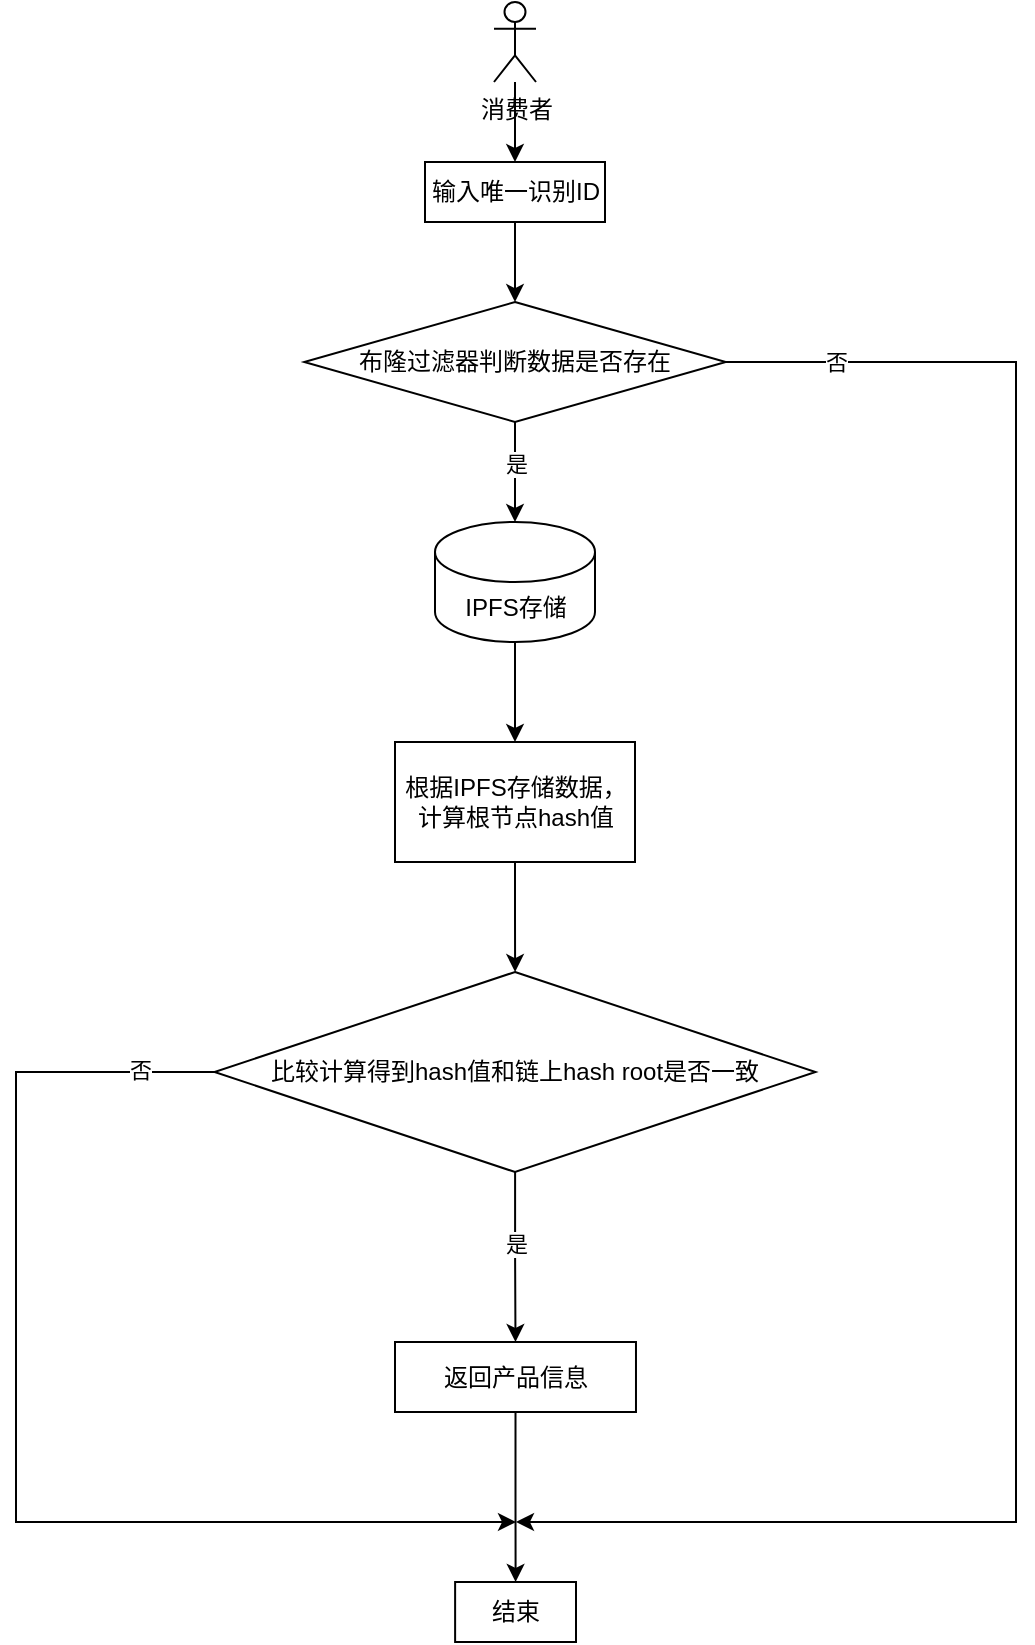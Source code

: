 <mxfile version="20.5.3" type="github">
  <diagram id="YrF1yadFffCnvAzdEpGG" name="第 1 页">
    <mxGraphModel dx="677" dy="363" grid="1" gridSize="10" guides="1" tooltips="1" connect="1" arrows="1" fold="1" page="1" pageScale="1" pageWidth="827" pageHeight="1169" math="0" shadow="0">
      <root>
        <mxCell id="0" />
        <mxCell id="1" parent="0" />
        <mxCell id="g5QWwEkMQRVYqyimhLmS-8" style="edgeStyle=orthogonalEdgeStyle;rounded=0;orthogonalLoop=1;jettySize=auto;html=1;entryX=0.5;entryY=0;entryDx=0;entryDy=0;" edge="1" parent="1" source="g5QWwEkMQRVYqyimhLmS-1" target="g5QWwEkMQRVYqyimhLmS-6">
          <mxGeometry relative="1" as="geometry" />
        </mxCell>
        <mxCell id="g5QWwEkMQRVYqyimhLmS-1" value="消费者" style="shape=umlActor;verticalLabelPosition=bottom;verticalAlign=top;html=1;outlineConnect=0;" vertex="1" parent="1">
          <mxGeometry x="399" y="50" width="21" height="40" as="geometry" />
        </mxCell>
        <mxCell id="g5QWwEkMQRVYqyimhLmS-10" style="edgeStyle=orthogonalEdgeStyle;rounded=0;orthogonalLoop=1;jettySize=auto;html=1;exitX=0.5;exitY=1;exitDx=0;exitDy=0;" edge="1" parent="1" source="g5QWwEkMQRVYqyimhLmS-6" target="g5QWwEkMQRVYqyimhLmS-9">
          <mxGeometry relative="1" as="geometry" />
        </mxCell>
        <mxCell id="g5QWwEkMQRVYqyimhLmS-6" value="输入唯一识别ID" style="rounded=0;whiteSpace=wrap;html=1;" vertex="1" parent="1">
          <mxGeometry x="364.5" y="130" width="90" height="30" as="geometry" />
        </mxCell>
        <mxCell id="g5QWwEkMQRVYqyimhLmS-15" style="edgeStyle=orthogonalEdgeStyle;rounded=0;orthogonalLoop=1;jettySize=auto;html=1;exitX=0.5;exitY=1;exitDx=0;exitDy=0;entryX=0.5;entryY=0;entryDx=0;entryDy=0;entryPerimeter=0;" edge="1" parent="1" source="g5QWwEkMQRVYqyimhLmS-9" target="g5QWwEkMQRVYqyimhLmS-14">
          <mxGeometry relative="1" as="geometry">
            <Array as="points">
              <mxPoint x="410" y="280" />
              <mxPoint x="410" y="280" />
            </Array>
          </mxGeometry>
        </mxCell>
        <mxCell id="g5QWwEkMQRVYqyimhLmS-38" value="是" style="edgeLabel;html=1;align=center;verticalAlign=middle;resizable=0;points=[];" vertex="1" connectable="0" parent="g5QWwEkMQRVYqyimhLmS-15">
          <mxGeometry x="0.339" y="1" relative="1" as="geometry">
            <mxPoint x="-1" y="-13" as="offset" />
          </mxGeometry>
        </mxCell>
        <mxCell id="g5QWwEkMQRVYqyimhLmS-9" value="布隆过滤器判断数据是否存在" style="rhombus;whiteSpace=wrap;html=1;" vertex="1" parent="1">
          <mxGeometry x="304.13" y="200" width="210.75" height="60" as="geometry" />
        </mxCell>
        <mxCell id="g5QWwEkMQRVYqyimhLmS-24" value="" style="edgeStyle=orthogonalEdgeStyle;rounded=0;orthogonalLoop=1;jettySize=auto;html=1;" edge="1" parent="1" source="g5QWwEkMQRVYqyimhLmS-14" target="g5QWwEkMQRVYqyimhLmS-23">
          <mxGeometry relative="1" as="geometry" />
        </mxCell>
        <mxCell id="g5QWwEkMQRVYqyimhLmS-14" value="IPFS存储" style="shape=cylinder3;whiteSpace=wrap;html=1;boundedLbl=1;backgroundOutline=1;size=15;" vertex="1" parent="1">
          <mxGeometry x="369.5" y="310" width="80" height="60" as="geometry" />
        </mxCell>
        <mxCell id="g5QWwEkMQRVYqyimhLmS-26" value="" style="edgeStyle=orthogonalEdgeStyle;rounded=0;orthogonalLoop=1;jettySize=auto;html=1;" edge="1" parent="1" source="g5QWwEkMQRVYqyimhLmS-23" target="g5QWwEkMQRVYqyimhLmS-25">
          <mxGeometry relative="1" as="geometry" />
        </mxCell>
        <mxCell id="g5QWwEkMQRVYqyimhLmS-23" value="根据IPFS存储数据，计算根节点hash值" style="whiteSpace=wrap;html=1;" vertex="1" parent="1">
          <mxGeometry x="349.5" y="420" width="120" height="60" as="geometry" />
        </mxCell>
        <mxCell id="g5QWwEkMQRVYqyimhLmS-28" value="" style="edgeStyle=orthogonalEdgeStyle;rounded=0;orthogonalLoop=1;jettySize=auto;html=1;" edge="1" parent="1" source="g5QWwEkMQRVYqyimhLmS-25" target="g5QWwEkMQRVYqyimhLmS-27">
          <mxGeometry relative="1" as="geometry" />
        </mxCell>
        <mxCell id="g5QWwEkMQRVYqyimhLmS-29" value="是" style="edgeLabel;html=1;align=center;verticalAlign=middle;resizable=0;points=[];" vertex="1" connectable="0" parent="g5QWwEkMQRVYqyimhLmS-28">
          <mxGeometry x="-0.36" relative="1" as="geometry">
            <mxPoint y="8" as="offset" />
          </mxGeometry>
        </mxCell>
        <mxCell id="g5QWwEkMQRVYqyimhLmS-25" value="比较计算得到hash值和链上hash root是否一致" style="rhombus;whiteSpace=wrap;html=1;" vertex="1" parent="1">
          <mxGeometry x="259.26" y="535" width="300.5" height="100" as="geometry" />
        </mxCell>
        <mxCell id="g5QWwEkMQRVYqyimhLmS-31" value="" style="edgeStyle=orthogonalEdgeStyle;rounded=0;orthogonalLoop=1;jettySize=auto;html=1;" edge="1" parent="1" source="g5QWwEkMQRVYqyimhLmS-27" target="g5QWwEkMQRVYqyimhLmS-30">
          <mxGeometry relative="1" as="geometry" />
        </mxCell>
        <mxCell id="g5QWwEkMQRVYqyimhLmS-27" value="返回产品信息" style="whiteSpace=wrap;html=1;" vertex="1" parent="1">
          <mxGeometry x="349.5" y="720" width="120.49" height="35" as="geometry" />
        </mxCell>
        <mxCell id="g5QWwEkMQRVYqyimhLmS-30" value="结束" style="whiteSpace=wrap;html=1;" vertex="1" parent="1">
          <mxGeometry x="379.56" y="840" width="60.44" height="30" as="geometry" />
        </mxCell>
        <mxCell id="g5QWwEkMQRVYqyimhLmS-37" value="" style="endArrow=classic;html=1;rounded=0;edgeStyle=orthogonalEdgeStyle;" edge="1" parent="1">
          <mxGeometry width="50" height="50" relative="1" as="geometry">
            <mxPoint x="514.88" y="230" as="sourcePoint" />
            <mxPoint x="410" y="810" as="targetPoint" />
            <Array as="points">
              <mxPoint x="660" y="230" />
              <mxPoint x="660" y="810" />
            </Array>
          </mxGeometry>
        </mxCell>
        <mxCell id="g5QWwEkMQRVYqyimhLmS-39" value="否" style="edgeLabel;html=1;align=center;verticalAlign=middle;resizable=0;points=[];" vertex="1" connectable="0" parent="g5QWwEkMQRVYqyimhLmS-37">
          <mxGeometry x="-0.818" relative="1" as="geometry">
            <mxPoint x="-34" as="offset" />
          </mxGeometry>
        </mxCell>
        <mxCell id="g5QWwEkMQRVYqyimhLmS-42" value="" style="endArrow=classic;html=1;rounded=0;edgeStyle=elbowEdgeStyle;" edge="1" parent="1">
          <mxGeometry width="50" height="50" relative="1" as="geometry">
            <mxPoint x="259.26" y="585" as="sourcePoint" />
            <mxPoint x="410" y="810" as="targetPoint" />
            <Array as="points">
              <mxPoint x="160" y="700" />
            </Array>
          </mxGeometry>
        </mxCell>
        <mxCell id="g5QWwEkMQRVYqyimhLmS-44" value="否" style="edgeLabel;html=1;align=center;verticalAlign=middle;resizable=0;points=[];" vertex="1" connectable="0" parent="g5QWwEkMQRVYqyimhLmS-42">
          <mxGeometry x="-0.867" y="-1" relative="1" as="geometry">
            <mxPoint as="offset" />
          </mxGeometry>
        </mxCell>
      </root>
    </mxGraphModel>
  </diagram>
</mxfile>
